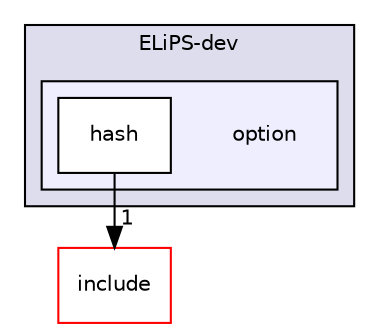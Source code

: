 digraph "ELiPS-dev/option" {
  compound=true
  node [ fontsize="10", fontname="Helvetica"];
  edge [ labelfontsize="10", labelfontname="Helvetica"];
  subgraph clusterdir_b0f91877410e0db1e712090b504f088d {
    graph [ bgcolor="#ddddee", pencolor="black", label="ELiPS-dev" fontname="Helvetica", fontsize="10", URL="dir_b0f91877410e0db1e712090b504f088d.html"]
  subgraph clusterdir_85a323198fa08c1e48d787d20eae97f4 {
    graph [ bgcolor="#eeeeff", pencolor="black", label="" URL="dir_85a323198fa08c1e48d787d20eae97f4.html"];
    dir_85a323198fa08c1e48d787d20eae97f4 [shape=plaintext label="option"];
    dir_5c24d06a6ddfcff15c6958a051f51c6f [shape=box label="hash" color="black" fillcolor="white" style="filled" URL="dir_5c24d06a6ddfcff15c6958a051f51c6f.html"];
  }
  }
  dir_5bb9aa56114ba91db9fbf8284b11bc8f [shape=box label="include" fillcolor="white" style="filled" color="red" URL="dir_5bb9aa56114ba91db9fbf8284b11bc8f.html"];
  dir_5c24d06a6ddfcff15c6958a051f51c6f->dir_5bb9aa56114ba91db9fbf8284b11bc8f [headlabel="1", labeldistance=1.5 headhref="dir_000006_000001.html"];
}
